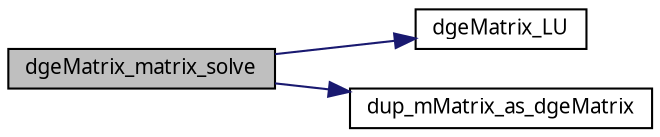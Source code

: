 digraph G
{
  edge [fontname="FreeSans.ttf",fontsize=10,labelfontname="FreeSans.ttf",labelfontsize=10];
  node [fontname="FreeSans.ttf",fontsize=10,shape=record];
  rankdir=LR;
  Node1 [label="dgeMatrix_matrix_solve",height=0.2,width=0.4,color="black", fillcolor="grey75", style="filled" fontcolor="black"];
  Node1 -> Node2 [color="midnightblue",fontsize=10,style="solid",fontname="FreeSans.ttf"];
  Node2 [label="dgeMatrix_LU",height=0.2,width=0.4,color="black", fillcolor="white", style="filled",URL="$dgeMatrix_8c.html#b666ff2da2d98c91e4842dd563ac945f"];
  Node1 -> Node3 [color="midnightblue",fontsize=10,style="solid",fontname="FreeSans.ttf"];
  Node3 [label="dup_mMatrix_as_dgeMatrix",height=0.2,width=0.4,color="black", fillcolor="white", style="filled",URL="$Mutils_8c.html#574d0797f3bfb4cb555038c8d90cceb8"];
}
